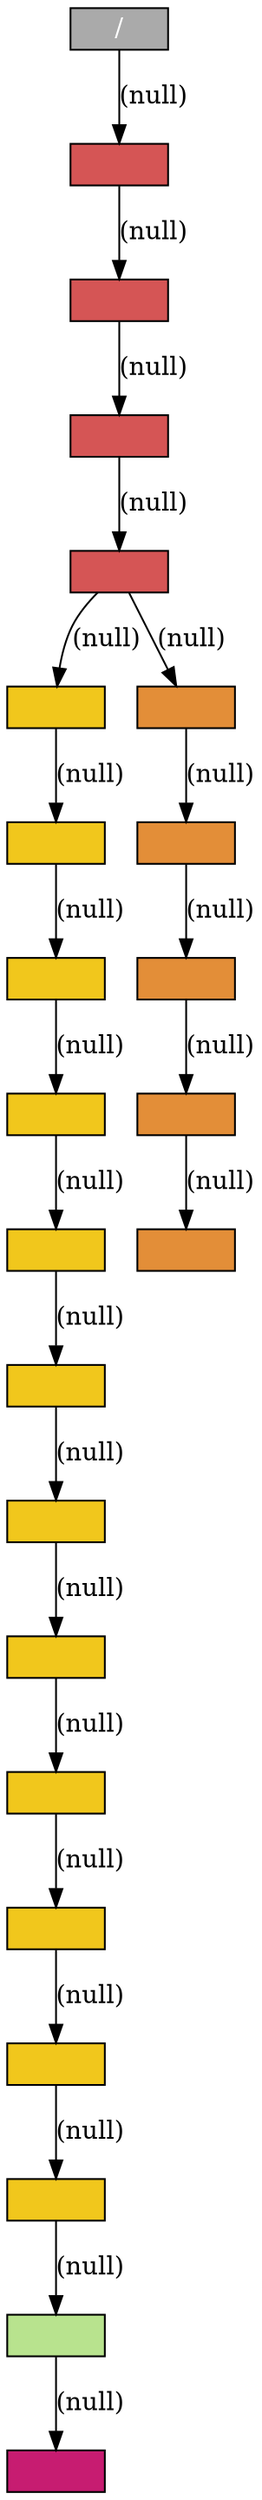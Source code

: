 digraph G {
	graph [type="stat_4_0"];
	node [shape=record,style=filled,labeljust=c,height=0.2];
	0 [pos="0,0", label="/", fillcolor="#AAAAAA", fontcolor="#FFFFFF", function="/", source="(null)", line="(null)", module="(null)", offset="(null)", vars="(null)", pc="(null)"];
	-1891502852 [pos="0,0", label="", fillcolor="#f1c71c", fontcolor="#000000", function="MPIR_Bcast_index_tuned_intra_MV2", source="(null)", line="(null)", module="(null)", offset="(null)", vars="(null)", pc="(null)"];
	-1794269801 [pos="0,0", label="", fillcolor="#f1c71c", fontcolor="#000000", function="MPIR_Bcast_binomial", source="(null)", line="(null)", module="(null)", offset="(null)", vars="(null)", pc="(null)"];
	-1764337313 [pos="0,0", label="", fillcolor="#e38e38", fontcolor="#000000", function="__GI__IO_getline_info", source="(null)", line="(null)", module="(null)", offset="(null)", vars="(null)", pc="(null)"];
	-1610326808 [pos="0,0", label="", fillcolor="#d55555", fontcolor="#000000", function="LAMMPS_NS::Input::file()", source="(null)", line="(null)", module="(null)", offset="(null)", vars="(null)", pc="(null)"];
	-1159466131 [pos="0,0", label="", fillcolor="#f1c71c", fontcolor="#000000", function="MPIR_Bcast_intra", source="(null)", line="(null)", module="(null)", offset="(null)", vars="(null)", pc="(null)"];
	-1135194732 [pos="0,0", label="", fillcolor="#d55555", fontcolor="#000000", function="__libc_start_main", source="(null)", line="(null)", module="(null)", offset="(null)", vars="(null)", pc="(null)"];
	-1078940416 [pos="0,0", label="", fillcolor="#f1c71c", fontcolor="#000000", function="MPI_Bcast", source="(null)", line="(null)", module="(null)", offset="(null)", vars="(null)", pc="(null)"];
	-913885967 [pos="0,0", label="", fillcolor="#f1c71c", fontcolor="#000000", function="MPIR_Bcast_impl", source="(null)", line="(null)", module="(null)", offset="(null)", vars="(null)", pc="(null)"];
	-516925587 [pos="0,0", label="", fillcolor="#e38e38", fontcolor="#000000", function="__GI__IO_default_uflow", source="(null)", line="(null)", module="(null)", offset="(null)", vars="(null)", pc="(null)"];
	-356329669 [pos="0,0", label="", fillcolor="#e38e38", fontcolor="#000000", function="fgets", source="(null)", line="(null)", module="(null)", offset="(null)", vars="(null)", pc="(null)"];
	-106515535 [pos="0,0", label="", fillcolor="#f1c71c", fontcolor="#000000", function="MPIC_Recv", source="(null)", line="(null)", module="(null)", offset="(null)", vars="(null)", pc="(null)"];
	49501891 [pos="0,0", label="", fillcolor="#d55555", fontcolor="#000000", function="_start", source="(null)", line="(null)", module="(null)", offset="(null)", vars="(null)", pc="(null)"];
	52696333 [pos="0,0", label="", fillcolor="#d55555", fontcolor="#000000", function="main", source="(null)", line="(null)", module="(null)", offset="(null)", vars="(null)", pc="(null)"];
	192851782 [pos="0,0", label="", fillcolor="#f1c71c", fontcolor="#000000", function="MPIC_Wait", source="(null)", line="(null)", module="(null)", offset="(null)", vars="(null)", pc="(null)"];
	641691511 [pos="0,0", label="", fillcolor="#f1c71c", fontcolor="#000000", function="MPIDI_CH3I_Progress", source="(null)", line="(null)", module="(null)", offset="(null)", vars="(null)", pc="(null)"];
	743201573 [pos="0,0", label="", fillcolor="#f1c71c", fontcolor="#000000", function="MPIR_Bcast_MV2", source="(null)", line="(null)", module="(null)", offset="(null)", vars="(null)", pc="(null)"];
	1040615552 [pos="0,0", label="", fillcolor="#f1c71c", fontcolor="#000000", function="MPIR_Bcast_index_tuned_intra_MV2", source="(null)", line="(null)", module="(null)", offset="(null)", vars="(null)", pc="(null)"];
	1305767874 [pos="0,0", label="", fillcolor="#c71c71", fontcolor="#000000", function="MPIDI_CH3I_SMP_pull_header", source="(null)", line="(null)", module="(null)", offset="(null)", vars="(null)", pc="(null)"];
	1415617364 [pos="0,0", label="", fillcolor="#b8e38e", fontcolor="#FFFFFF", function="MPIDI_CH3I_SMP_read_progress", source="(null)", line="(null)", module="(null)", offset="(null)", vars="(null)", pc="(null)"];
	1733259241 [pos="0,0", label="", fillcolor="#f1c71c", fontcolor="#000000", function="MPIR_Bcast_intra", source="(null)", line="(null)", module="(null)", offset="(null)", vars="(null)", pc="(null)"];
	1781599913 [pos="0,0", label="", fillcolor="#f1c71c", fontcolor="#000000", function="MPIR_Bcast_MV2", source="(null)", line="(null)", module="(null)", offset="(null)", vars="(null)", pc="(null)"];
	1820728717 [pos="0,0", label="", fillcolor="#e38e38", fontcolor="#000000", function="__GI__IO_file_underflow", source="(null)", line="(null)", module="(null)", offset="(null)", vars="(null)", pc="(null)"];
	1881783063 [pos="0,0", label="", fillcolor="#e38e38", fontcolor="#000000", function="__read_nocancel", source="(null)", line="(null)", module="(null)", offset="(null)", vars="(null)", pc="(null)"];
	743201573 -> -1891502852 [label="(null)", bv="[1-7]", count="(null)", rep="(null)", sum="(null)", tbv="(null)", tcount="(null)", tbvsum="(null)"]
	1733259241 -> -1794269801 [label="(null)", bv="[1-7]", count="(null)", rep="(null)", sum="(null)", tbv="(null)", tcount="(null)", tbvsum="(null)"]
	-356329669 -> -1764337313 [label="(null)", bv="[0]", count="(null)", rep="(null)", sum="(null)", tbv="(null)", tcount="(null)", tbvsum="(null)"]
	52696333 -> -1610326808 [label="(null)", bv="[0-7]", count="(null)", rep="(null)", sum="(null)", tbv="(null)", tcount="(null)", tbvsum="(null)"]
	1040615552 -> -1159466131 [label="(null)", bv="[1-7]", count="(null)", rep="(null)", sum="(null)", tbv="(null)", tcount="(null)", tbvsum="(null)"]
	49501891 -> -1135194732 [label="(null)", bv="[0-7]", count="(null)", rep="(null)", sum="(null)", tbv="(null)", tcount="(null)", tbvsum="(null)"]
	-1610326808 -> -1078940416 [label="(null)", bv="[1-7]", count="(null)", rep="(null)", sum="(null)", tbv="(null)", tcount="(null)", tbvsum="(null)"]
	-1078940416 -> -913885967 [label="(null)", bv="[1-7]", count="(null)", rep="(null)", sum="(null)", tbv="(null)", tcount="(null)", tbvsum="(null)"]
	-1764337313 -> -516925587 [label="(null)", bv="[0]", count="(null)", rep="(null)", sum="(null)", tbv="(null)", tcount="(null)", tbvsum="(null)"]
	-1610326808 -> -356329669 [label="(null)", bv="[0]", count="(null)", rep="(null)", sum="(null)", tbv="(null)", tcount="(null)", tbvsum="(null)"]
	-1794269801 -> -106515535 [label="(null)", bv="[1-7]", count="(null)", rep="(null)", sum="(null)", tbv="(null)", tcount="(null)", tbvsum="(null)"]
	0 -> 49501891 [label="(null)", bv="[0-7]", count="(null)", rep="(null)", sum="(null)", tbv="(null)", tcount="(null)", tbvsum="(null)"]
	-1135194732 -> 52696333 [label="(null)", bv="[0-7]", count="(null)", rep="(null)", sum="(null)", tbv="(null)", tcount="(null)", tbvsum="(null)"]
	-106515535 -> 192851782 [label="(null)", bv="[1-7]", count="(null)", rep="(null)", sum="(null)", tbv="(null)", tcount="(null)", tbvsum="(null)"]
	192851782 -> 641691511 [label="(null)", bv="[1-7]", count="(null)", rep="(null)", sum="(null)", tbv="(null)", tcount="(null)", tbvsum="(null)"]
	-1159466131 -> 743201573 [label="(null)", bv="[1-7]", count="(null)", rep="(null)", sum="(null)", tbv="(null)", tcount="(null)", tbvsum="(null)"]
	1781599913 -> 1040615552 [label="(null)", bv="[1-7]", count="(null)", rep="(null)", sum="(null)", tbv="(null)", tcount="(null)", tbvsum="(null)"]
	1415617364 -> 1305767874 [label="(null)", bv="[3,5-7]", count="(null)", rep="(null)", sum="(null)", tbv="(null)", tcount="(null)", tbvsum="(null)"]
	641691511 -> 1415617364 [label="(null)", bv="[3-7]", count="(null)", rep="(null)", sum="(null)", tbv="(null)", tcount="(null)", tbvsum="(null)"]
	-1891502852 -> 1733259241 [label="(null)", bv="[1-7]", count="(null)", rep="(null)", sum="(null)", tbv="(null)", tcount="(null)", tbvsum="(null)"]
	-913885967 -> 1781599913 [label="(null)", bv="[1-7]", count="(null)", rep="(null)", sum="(null)", tbv="(null)", tcount="(null)", tbvsum="(null)"]
	-516925587 -> 1820728717 [label="(null)", bv="[0]", count="(null)", rep="(null)", sum="(null)", tbv="(null)", tcount="(null)", tbvsum="(null)"]
	1820728717 -> 1881783063 [label="(null)", bv="[0]", count="(null)", rep="(null)", sum="(null)", tbv="(null)", tcount="(null)", tbvsum="(null)"]
}
